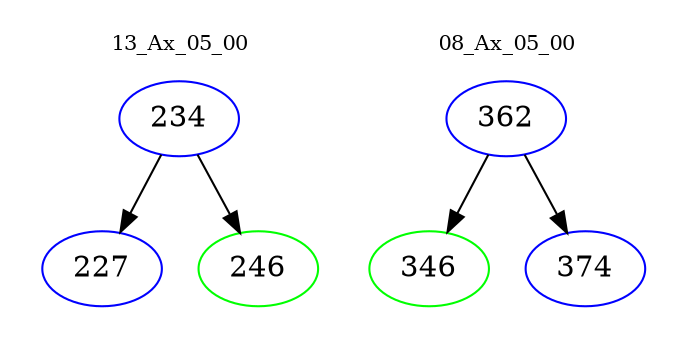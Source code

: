 digraph{
subgraph cluster_0 {
color = white
label = "13_Ax_05_00";
fontsize=10;
T0_234 [label="234", color="blue"]
T0_234 -> T0_227 [color="black"]
T0_227 [label="227", color="blue"]
T0_234 -> T0_246 [color="black"]
T0_246 [label="246", color="green"]
}
subgraph cluster_1 {
color = white
label = "08_Ax_05_00";
fontsize=10;
T1_362 [label="362", color="blue"]
T1_362 -> T1_346 [color="black"]
T1_346 [label="346", color="green"]
T1_362 -> T1_374 [color="black"]
T1_374 [label="374", color="blue"]
}
}
